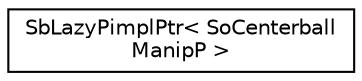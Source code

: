 digraph "Graphical Class Hierarchy"
{
 // LATEX_PDF_SIZE
  edge [fontname="Helvetica",fontsize="10",labelfontname="Helvetica",labelfontsize="10"];
  node [fontname="Helvetica",fontsize="10",shape=record];
  rankdir="LR";
  Node0 [label="SbLazyPimplPtr\< SoCenterball\lManipP \>",height=0.2,width=0.4,color="black", fillcolor="white", style="filled",URL="$classSbLazyPimplPtr.html",tooltip=" "];
}
